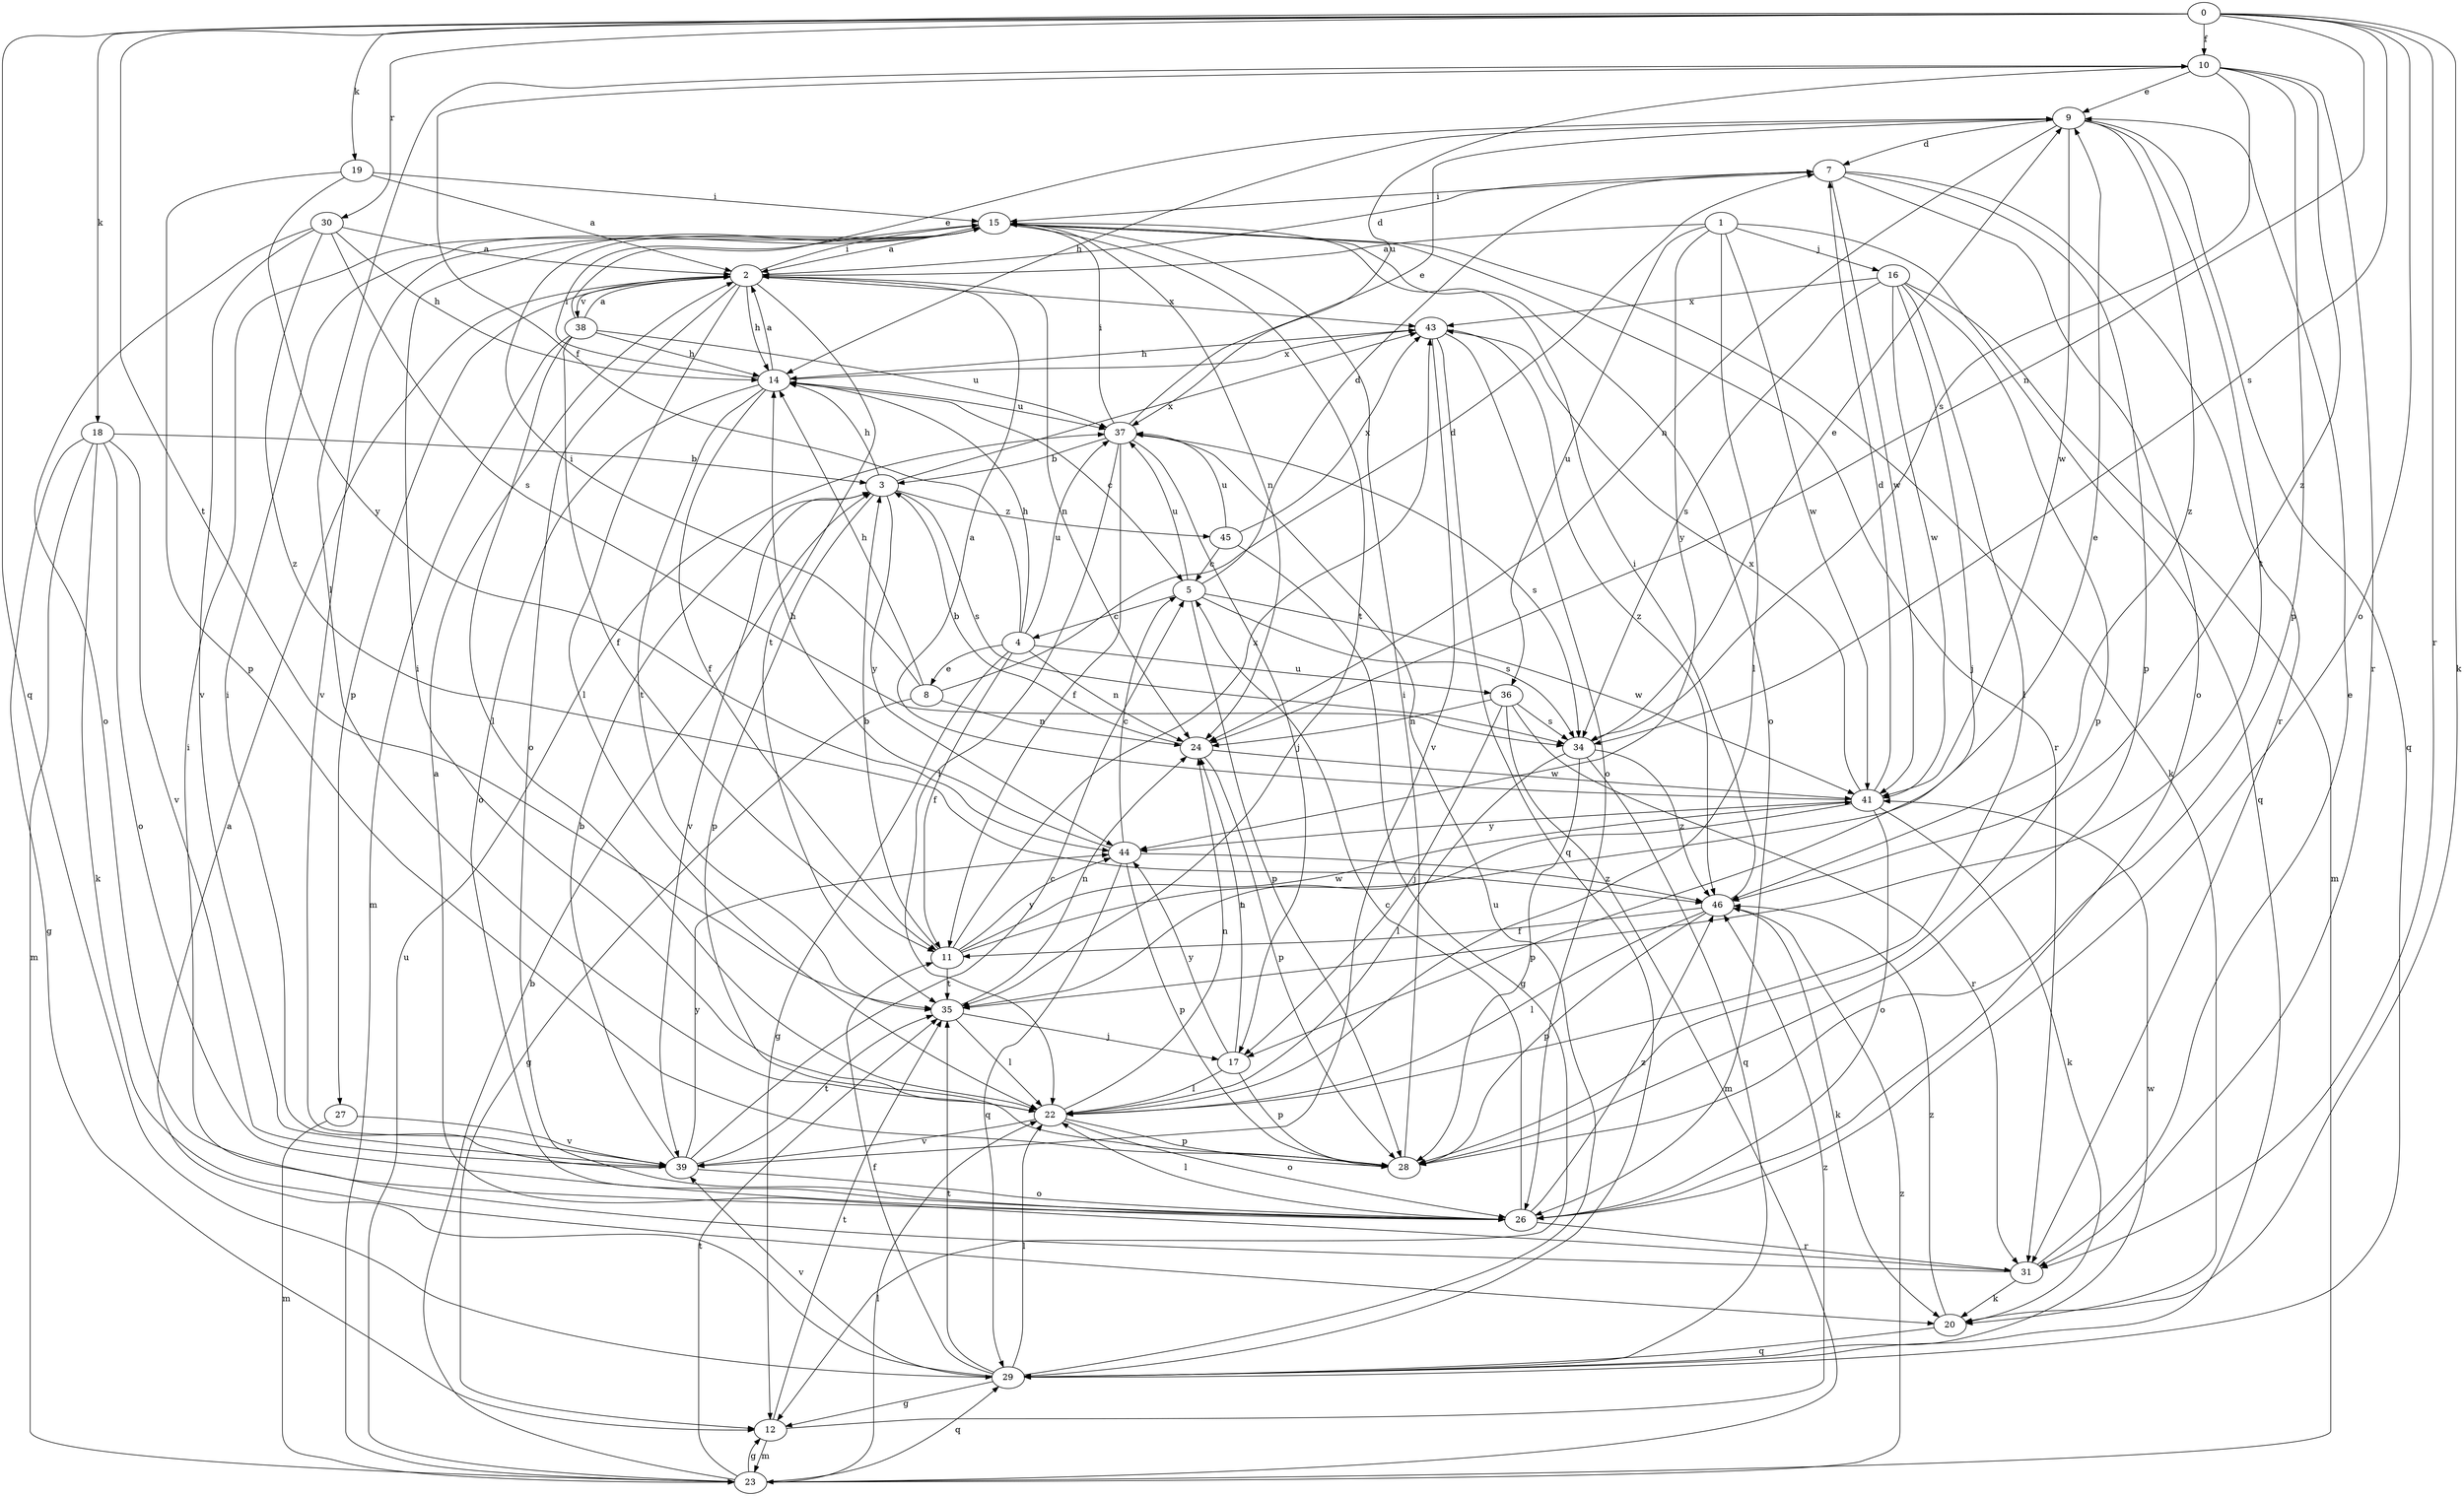 strict digraph  {
0;
1;
2;
3;
4;
5;
7;
8;
9;
10;
11;
12;
14;
15;
16;
17;
18;
19;
20;
22;
23;
24;
26;
27;
28;
29;
30;
31;
34;
35;
36;
37;
38;
39;
41;
43;
44;
45;
46;
0 -> 10  [label=f];
0 -> 18  [label=k];
0 -> 19  [label=k];
0 -> 20  [label=k];
0 -> 24  [label=n];
0 -> 26  [label=o];
0 -> 29  [label=q];
0 -> 30  [label=r];
0 -> 31  [label=r];
0 -> 34  [label=s];
0 -> 35  [label=t];
1 -> 2  [label=a];
1 -> 16  [label=j];
1 -> 22  [label=l];
1 -> 29  [label=q];
1 -> 36  [label=u];
1 -> 41  [label=w];
1 -> 44  [label=y];
2 -> 7  [label=d];
2 -> 14  [label=h];
2 -> 15  [label=i];
2 -> 22  [label=l];
2 -> 24  [label=n];
2 -> 26  [label=o];
2 -> 27  [label=p];
2 -> 35  [label=t];
2 -> 38  [label=v];
2 -> 43  [label=x];
3 -> 14  [label=h];
3 -> 28  [label=p];
3 -> 34  [label=s];
3 -> 39  [label=v];
3 -> 43  [label=x];
3 -> 44  [label=y];
3 -> 45  [label=z];
4 -> 8  [label=e];
4 -> 10  [label=f];
4 -> 11  [label=f];
4 -> 12  [label=g];
4 -> 14  [label=h];
4 -> 24  [label=n];
4 -> 36  [label=u];
4 -> 37  [label=u];
5 -> 4  [label=c];
5 -> 7  [label=d];
5 -> 28  [label=p];
5 -> 34  [label=s];
5 -> 37  [label=u];
5 -> 41  [label=w];
7 -> 15  [label=i];
7 -> 26  [label=o];
7 -> 28  [label=p];
7 -> 31  [label=r];
7 -> 41  [label=w];
8 -> 7  [label=d];
8 -> 12  [label=g];
8 -> 14  [label=h];
8 -> 15  [label=i];
8 -> 24  [label=n];
9 -> 7  [label=d];
9 -> 14  [label=h];
9 -> 24  [label=n];
9 -> 29  [label=q];
9 -> 35  [label=t];
9 -> 41  [label=w];
9 -> 46  [label=z];
10 -> 9  [label=e];
10 -> 22  [label=l];
10 -> 28  [label=p];
10 -> 31  [label=r];
10 -> 34  [label=s];
10 -> 37  [label=u];
10 -> 46  [label=z];
11 -> 3  [label=b];
11 -> 9  [label=e];
11 -> 35  [label=t];
11 -> 41  [label=w];
11 -> 43  [label=x];
11 -> 44  [label=y];
12 -> 23  [label=m];
12 -> 35  [label=t];
12 -> 46  [label=z];
14 -> 2  [label=a];
14 -> 5  [label=c];
14 -> 11  [label=f];
14 -> 15  [label=i];
14 -> 26  [label=o];
14 -> 35  [label=t];
14 -> 37  [label=u];
14 -> 43  [label=x];
15 -> 2  [label=a];
15 -> 20  [label=k];
15 -> 24  [label=n];
15 -> 26  [label=o];
15 -> 31  [label=r];
15 -> 35  [label=t];
15 -> 39  [label=v];
16 -> 17  [label=j];
16 -> 22  [label=l];
16 -> 23  [label=m];
16 -> 28  [label=p];
16 -> 34  [label=s];
16 -> 41  [label=w];
16 -> 43  [label=x];
17 -> 22  [label=l];
17 -> 24  [label=n];
17 -> 28  [label=p];
17 -> 44  [label=y];
18 -> 3  [label=b];
18 -> 12  [label=g];
18 -> 20  [label=k];
18 -> 23  [label=m];
18 -> 26  [label=o];
18 -> 39  [label=v];
19 -> 2  [label=a];
19 -> 15  [label=i];
19 -> 28  [label=p];
19 -> 44  [label=y];
20 -> 29  [label=q];
20 -> 46  [label=z];
22 -> 15  [label=i];
22 -> 24  [label=n];
22 -> 26  [label=o];
22 -> 28  [label=p];
22 -> 39  [label=v];
23 -> 3  [label=b];
23 -> 12  [label=g];
23 -> 22  [label=l];
23 -> 29  [label=q];
23 -> 35  [label=t];
23 -> 37  [label=u];
23 -> 46  [label=z];
24 -> 3  [label=b];
24 -> 28  [label=p];
24 -> 41  [label=w];
26 -> 5  [label=c];
26 -> 22  [label=l];
26 -> 31  [label=r];
26 -> 46  [label=z];
27 -> 23  [label=m];
27 -> 39  [label=v];
28 -> 15  [label=i];
29 -> 2  [label=a];
29 -> 11  [label=f];
29 -> 12  [label=g];
29 -> 22  [label=l];
29 -> 35  [label=t];
29 -> 37  [label=u];
29 -> 39  [label=v];
29 -> 41  [label=w];
30 -> 2  [label=a];
30 -> 14  [label=h];
30 -> 26  [label=o];
30 -> 34  [label=s];
30 -> 39  [label=v];
30 -> 46  [label=z];
31 -> 2  [label=a];
31 -> 9  [label=e];
31 -> 15  [label=i];
31 -> 20  [label=k];
34 -> 9  [label=e];
34 -> 22  [label=l];
34 -> 28  [label=p];
34 -> 29  [label=q];
34 -> 46  [label=z];
35 -> 17  [label=j];
35 -> 22  [label=l];
35 -> 24  [label=n];
36 -> 17  [label=j];
36 -> 23  [label=m];
36 -> 24  [label=n];
36 -> 31  [label=r];
36 -> 34  [label=s];
37 -> 3  [label=b];
37 -> 9  [label=e];
37 -> 11  [label=f];
37 -> 15  [label=i];
37 -> 17  [label=j];
37 -> 22  [label=l];
37 -> 34  [label=s];
38 -> 2  [label=a];
38 -> 9  [label=e];
38 -> 11  [label=f];
38 -> 14  [label=h];
38 -> 22  [label=l];
38 -> 23  [label=m];
38 -> 37  [label=u];
39 -> 3  [label=b];
39 -> 5  [label=c];
39 -> 15  [label=i];
39 -> 26  [label=o];
39 -> 35  [label=t];
39 -> 44  [label=y];
41 -> 2  [label=a];
41 -> 7  [label=d];
41 -> 20  [label=k];
41 -> 26  [label=o];
41 -> 35  [label=t];
41 -> 43  [label=x];
41 -> 44  [label=y];
43 -> 14  [label=h];
43 -> 26  [label=o];
43 -> 29  [label=q];
43 -> 39  [label=v];
43 -> 46  [label=z];
44 -> 5  [label=c];
44 -> 14  [label=h];
44 -> 28  [label=p];
44 -> 29  [label=q];
44 -> 46  [label=z];
45 -> 5  [label=c];
45 -> 12  [label=g];
45 -> 37  [label=u];
45 -> 43  [label=x];
46 -> 11  [label=f];
46 -> 15  [label=i];
46 -> 20  [label=k];
46 -> 22  [label=l];
46 -> 28  [label=p];
}
